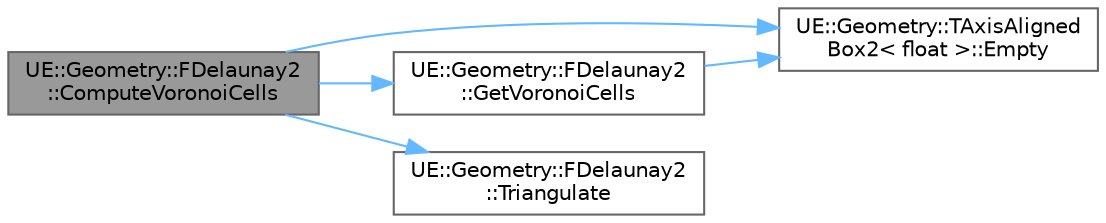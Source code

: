 digraph "UE::Geometry::FDelaunay2::ComputeVoronoiCells"
{
 // INTERACTIVE_SVG=YES
 // LATEX_PDF_SIZE
  bgcolor="transparent";
  edge [fontname=Helvetica,fontsize=10,labelfontname=Helvetica,labelfontsize=10];
  node [fontname=Helvetica,fontsize=10,shape=box,height=0.2,width=0.4];
  rankdir="LR";
  Node1 [id="Node000001",label="UE::Geometry::FDelaunay2\l::ComputeVoronoiCells",height=0.2,width=0.4,color="gray40", fillcolor="grey60", style="filled", fontcolor="black",tooltip="Compute Voronoi diagram cells."];
  Node1 -> Node2 [id="edge1_Node000001_Node000002",color="steelblue1",style="solid",tooltip=" "];
  Node2 [id="Node000002",label="UE::Geometry::TAxisAligned\lBox2\< float \>::Empty",height=0.2,width=0.4,color="grey40", fillcolor="white", style="filled",URL="$d2/db6/structUE_1_1Geometry_1_1TAxisAlignedBox2.html#ad66ba3876fc4a048d579699f47b852a9",tooltip=" "];
  Node1 -> Node3 [id="edge2_Node000001_Node000003",color="steelblue1",style="solid",tooltip=" "];
  Node3 [id="Node000003",label="UE::Geometry::FDelaunay2\l::GetVoronoiCells",height=0.2,width=0.4,color="grey40", fillcolor="white", style="filled",URL="$de/da7/classUE_1_1Geometry_1_1FDelaunay2.html#a812b5714005ec443fa9d28201d5bac97",tooltip="Get Voronoi diagram cells as dual of the Delaunay triangulation."];
  Node3 -> Node2 [id="edge3_Node000003_Node000002",color="steelblue1",style="solid",tooltip=" "];
  Node1 -> Node4 [id="edge4_Node000001_Node000004",color="steelblue1",style="solid",tooltip=" "];
  Node4 [id="Node000004",label="UE::Geometry::FDelaunay2\l::Triangulate",height=0.2,width=0.4,color="grey40", fillcolor="white", style="filled",URL="$de/da7/classUE_1_1Geometry_1_1FDelaunay2.html#aa83ca71352abce17eec6788fccfbcf49",tooltip="Compute an (optionally constrained) Delaunay triangulation."];
}
